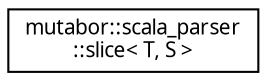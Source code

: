 digraph "Grafische Darstellung der Klassenhierarchie"
{
  edge [fontname="Sans",fontsize="10",labelfontname="Sans",labelfontsize="10"];
  node [fontname="Sans",fontsize="10",shape=record];
  rankdir="LR";
  Node0 [label="mutabor::scala_parser\l::slice\< T, S \>",height=0.2,width=0.4,color="black", fillcolor="white", style="filled",URL="$d2/d4b/classmutabor_1_1scala__parser_1_1slice.html",tooltip="Present a slice of the top of a stack. "];
}

